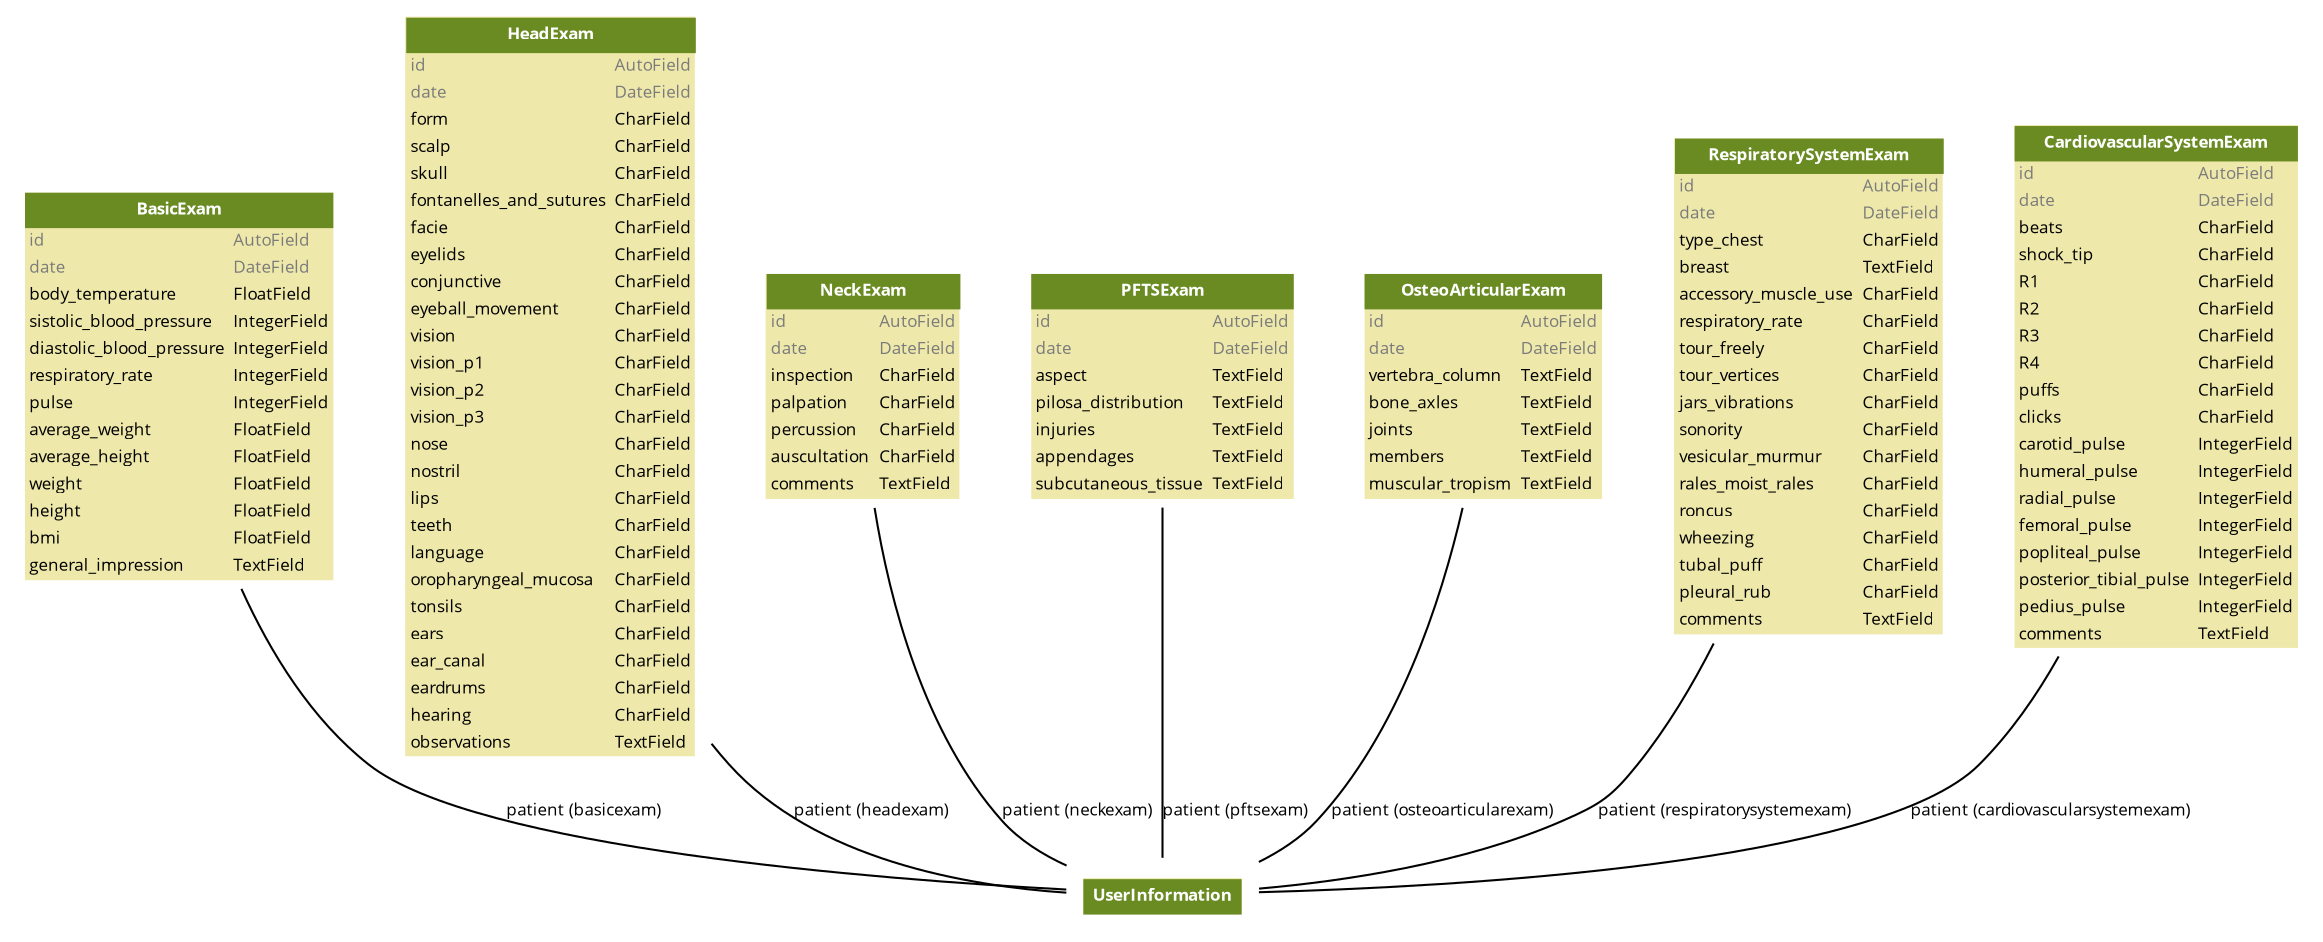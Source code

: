 
digraph name {
  fontname = "Open Sans"
  fontsize = 8

  node [
    fontname = "Open Sans"
    fontsize = 8
    shape = "plaintext"
  ]
  edge [
    fontname = "Open Sans"
    fontsize = 8
  ]


    HistoriaClinica_models_BasicExam [label=<
    <TABLE BGCOLOR="palegoldenrod" BORDER="0" CELLBORDER="0" CELLSPACING="0">
     <TR><TD COLSPAN="2" CELLPADDING="4" ALIGN="CENTER" BGCOLOR="olivedrab4"
     ><FONT FACE="Open Sans Bold" COLOR="white"
     >BasicExam</FONT></TD></TR>
    
        
        <TR><TD ALIGN="LEFT" BORDER="0"
        ><FONT COLOR="#7B7B7B" FACE="Open Sans">id</FONT
        ></TD>
        <TD ALIGN="LEFT"
        ><FONT COLOR="#7B7B7B" FACE="Open Sans">AutoField</FONT
        ></TD></TR>
        
        <TR><TD ALIGN="LEFT" BORDER="0"
        ><FONT COLOR="#7B7B7B" FACE="Open Sans">date</FONT
        ></TD>
        <TD ALIGN="LEFT"
        ><FONT COLOR="#7B7B7B" FACE="Open Sans">DateField</FONT
        ></TD></TR>
        
        <TR><TD ALIGN="LEFT" BORDER="0"
        ><FONT FACE="Open Sans">body_temperature</FONT
        ></TD>
        <TD ALIGN="LEFT"
        ><FONT FACE="Open Sans">FloatField</FONT
        ></TD></TR>
        
        <TR><TD ALIGN="LEFT" BORDER="0"
        ><FONT FACE="Open Sans">sistolic_blood_pressure</FONT
        ></TD>
        <TD ALIGN="LEFT"
        ><FONT FACE="Open Sans">IntegerField</FONT
        ></TD></TR>
        
        <TR><TD ALIGN="LEFT" BORDER="0"
        ><FONT FACE="Open Sans">diastolic_blood_pressure</FONT
        ></TD>
        <TD ALIGN="LEFT"
        ><FONT FACE="Open Sans">IntegerField</FONT
        ></TD></TR>
        
        <TR><TD ALIGN="LEFT" BORDER="0"
        ><FONT FACE="Open Sans">respiratory_rate</FONT
        ></TD>
        <TD ALIGN="LEFT"
        ><FONT FACE="Open Sans">IntegerField</FONT
        ></TD></TR>
        
        <TR><TD ALIGN="LEFT" BORDER="0"
        ><FONT FACE="Open Sans">pulse</FONT
        ></TD>
        <TD ALIGN="LEFT"
        ><FONT FACE="Open Sans">IntegerField</FONT
        ></TD></TR>
        
        <TR><TD ALIGN="LEFT" BORDER="0"
        ><FONT FACE="Open Sans">average_weight</FONT
        ></TD>
        <TD ALIGN="LEFT"
        ><FONT FACE="Open Sans">FloatField</FONT
        ></TD></TR>
        
        <TR><TD ALIGN="LEFT" BORDER="0"
        ><FONT FACE="Open Sans">average_height</FONT
        ></TD>
        <TD ALIGN="LEFT"
        ><FONT FACE="Open Sans">FloatField</FONT
        ></TD></TR>
        
        <TR><TD ALIGN="LEFT" BORDER="0"
        ><FONT FACE="Open Sans">weight</FONT
        ></TD>
        <TD ALIGN="LEFT"
        ><FONT FACE="Open Sans">FloatField</FONT
        ></TD></TR>
        
        <TR><TD ALIGN="LEFT" BORDER="0"
        ><FONT FACE="Open Sans">height</FONT
        ></TD>
        <TD ALIGN="LEFT"
        ><FONT FACE="Open Sans">FloatField</FONT
        ></TD></TR>
        
        <TR><TD ALIGN="LEFT" BORDER="0"
        ><FONT FACE="Open Sans">bmi</FONT
        ></TD>
        <TD ALIGN="LEFT"
        ><FONT FACE="Open Sans">FloatField</FONT
        ></TD></TR>
        
        <TR><TD ALIGN="LEFT" BORDER="0"
        ><FONT FACE="Open Sans">general_impression</FONT
        ></TD>
        <TD ALIGN="LEFT"
        ><FONT FACE="Open Sans">TextField</FONT
        ></TD></TR>
        
    
    </TABLE>
    >]

    HistoriaClinica_models_HeadExam [label=<
    <TABLE BGCOLOR="palegoldenrod" BORDER="0" CELLBORDER="0" CELLSPACING="0">
     <TR><TD COLSPAN="2" CELLPADDING="4" ALIGN="CENTER" BGCOLOR="olivedrab4"
     ><FONT FACE="Open Sans Bold" COLOR="white"
     >HeadExam</FONT></TD></TR>
    
        
        <TR><TD ALIGN="LEFT" BORDER="0"
        ><FONT COLOR="#7B7B7B" FACE="Open Sans">id</FONT
        ></TD>
        <TD ALIGN="LEFT"
        ><FONT COLOR="#7B7B7B" FACE="Open Sans">AutoField</FONT
        ></TD></TR>
        
        <TR><TD ALIGN="LEFT" BORDER="0"
        ><FONT COLOR="#7B7B7B" FACE="Open Sans">date</FONT
        ></TD>
        <TD ALIGN="LEFT"
        ><FONT COLOR="#7B7B7B" FACE="Open Sans">DateField</FONT
        ></TD></TR>
        
        <TR><TD ALIGN="LEFT" BORDER="0"
        ><FONT FACE="Open Sans">form</FONT
        ></TD>
        <TD ALIGN="LEFT"
        ><FONT FACE="Open Sans">CharField</FONT
        ></TD></TR>
        
        <TR><TD ALIGN="LEFT" BORDER="0"
        ><FONT FACE="Open Sans">scalp</FONT
        ></TD>
        <TD ALIGN="LEFT"
        ><FONT FACE="Open Sans">CharField</FONT
        ></TD></TR>
        
        <TR><TD ALIGN="LEFT" BORDER="0"
        ><FONT FACE="Open Sans">skull</FONT
        ></TD>
        <TD ALIGN="LEFT"
        ><FONT FACE="Open Sans">CharField</FONT
        ></TD></TR>
        
        <TR><TD ALIGN="LEFT" BORDER="0"
        ><FONT FACE="Open Sans">fontanelles_and_sutures</FONT
        ></TD>
        <TD ALIGN="LEFT"
        ><FONT FACE="Open Sans">CharField</FONT
        ></TD></TR>
        
        <TR><TD ALIGN="LEFT" BORDER="0"
        ><FONT FACE="Open Sans">facie</FONT
        ></TD>
        <TD ALIGN="LEFT"
        ><FONT FACE="Open Sans">CharField</FONT
        ></TD></TR>
        
        <TR><TD ALIGN="LEFT" BORDER="0"
        ><FONT FACE="Open Sans">eyelids</FONT
        ></TD>
        <TD ALIGN="LEFT"
        ><FONT FACE="Open Sans">CharField</FONT
        ></TD></TR>
        
        <TR><TD ALIGN="LEFT" BORDER="0"
        ><FONT FACE="Open Sans">conjunctive</FONT
        ></TD>
        <TD ALIGN="LEFT"
        ><FONT FACE="Open Sans">CharField</FONT
        ></TD></TR>
        
        <TR><TD ALIGN="LEFT" BORDER="0"
        ><FONT FACE="Open Sans">eyeball_movement</FONT
        ></TD>
        <TD ALIGN="LEFT"
        ><FONT FACE="Open Sans">CharField</FONT
        ></TD></TR>
        
        <TR><TD ALIGN="LEFT" BORDER="0"
        ><FONT FACE="Open Sans">vision</FONT
        ></TD>
        <TD ALIGN="LEFT"
        ><FONT FACE="Open Sans">CharField</FONT
        ></TD></TR>
        
        <TR><TD ALIGN="LEFT" BORDER="0"
        ><FONT FACE="Open Sans">vision_p1</FONT
        ></TD>
        <TD ALIGN="LEFT"
        ><FONT FACE="Open Sans">CharField</FONT
        ></TD></TR>
        
        <TR><TD ALIGN="LEFT" BORDER="0"
        ><FONT FACE="Open Sans">vision_p2</FONT
        ></TD>
        <TD ALIGN="LEFT"
        ><FONT FACE="Open Sans">CharField</FONT
        ></TD></TR>
        
        <TR><TD ALIGN="LEFT" BORDER="0"
        ><FONT FACE="Open Sans">vision_p3</FONT
        ></TD>
        <TD ALIGN="LEFT"
        ><FONT FACE="Open Sans">CharField</FONT
        ></TD></TR>
        
        <TR><TD ALIGN="LEFT" BORDER="0"
        ><FONT FACE="Open Sans">nose</FONT
        ></TD>
        <TD ALIGN="LEFT"
        ><FONT FACE="Open Sans">CharField</FONT
        ></TD></TR>
        
        <TR><TD ALIGN="LEFT" BORDER="0"
        ><FONT FACE="Open Sans">nostril</FONT
        ></TD>
        <TD ALIGN="LEFT"
        ><FONT FACE="Open Sans">CharField</FONT
        ></TD></TR>
        
        <TR><TD ALIGN="LEFT" BORDER="0"
        ><FONT FACE="Open Sans">lips</FONT
        ></TD>
        <TD ALIGN="LEFT"
        ><FONT FACE="Open Sans">CharField</FONT
        ></TD></TR>
        
        <TR><TD ALIGN="LEFT" BORDER="0"
        ><FONT FACE="Open Sans">teeth</FONT
        ></TD>
        <TD ALIGN="LEFT"
        ><FONT FACE="Open Sans">CharField</FONT
        ></TD></TR>
        
        <TR><TD ALIGN="LEFT" BORDER="0"
        ><FONT FACE="Open Sans">language</FONT
        ></TD>
        <TD ALIGN="LEFT"
        ><FONT FACE="Open Sans">CharField</FONT
        ></TD></TR>
        
        <TR><TD ALIGN="LEFT" BORDER="0"
        ><FONT FACE="Open Sans">oropharyngeal_mucosa</FONT
        ></TD>
        <TD ALIGN="LEFT"
        ><FONT FACE="Open Sans">CharField</FONT
        ></TD></TR>
        
        <TR><TD ALIGN="LEFT" BORDER="0"
        ><FONT FACE="Open Sans">tonsils</FONT
        ></TD>
        <TD ALIGN="LEFT"
        ><FONT FACE="Open Sans">CharField</FONT
        ></TD></TR>
        
        <TR><TD ALIGN="LEFT" BORDER="0"
        ><FONT FACE="Open Sans">ears</FONT
        ></TD>
        <TD ALIGN="LEFT"
        ><FONT FACE="Open Sans">CharField</FONT
        ></TD></TR>
        
        <TR><TD ALIGN="LEFT" BORDER="0"
        ><FONT FACE="Open Sans">ear_canal</FONT
        ></TD>
        <TD ALIGN="LEFT"
        ><FONT FACE="Open Sans">CharField</FONT
        ></TD></TR>
        
        <TR><TD ALIGN="LEFT" BORDER="0"
        ><FONT FACE="Open Sans">eardrums</FONT
        ></TD>
        <TD ALIGN="LEFT"
        ><FONT FACE="Open Sans">CharField</FONT
        ></TD></TR>
        
        <TR><TD ALIGN="LEFT" BORDER="0"
        ><FONT FACE="Open Sans">hearing</FONT
        ></TD>
        <TD ALIGN="LEFT"
        ><FONT FACE="Open Sans">CharField</FONT
        ></TD></TR>
        
        <TR><TD ALIGN="LEFT" BORDER="0"
        ><FONT FACE="Open Sans">observations</FONT
        ></TD>
        <TD ALIGN="LEFT"
        ><FONT FACE="Open Sans">TextField</FONT
        ></TD></TR>
        
    
    </TABLE>
    >]

    HistoriaClinica_models_NeckExam [label=<
    <TABLE BGCOLOR="palegoldenrod" BORDER="0" CELLBORDER="0" CELLSPACING="0">
     <TR><TD COLSPAN="2" CELLPADDING="4" ALIGN="CENTER" BGCOLOR="olivedrab4"
     ><FONT FACE="Open Sans Bold" COLOR="white"
     >NeckExam</FONT></TD></TR>
    
        
        <TR><TD ALIGN="LEFT" BORDER="0"
        ><FONT COLOR="#7B7B7B" FACE="Open Sans">id</FONT
        ></TD>
        <TD ALIGN="LEFT"
        ><FONT COLOR="#7B7B7B" FACE="Open Sans">AutoField</FONT
        ></TD></TR>
        
        <TR><TD ALIGN="LEFT" BORDER="0"
        ><FONT COLOR="#7B7B7B" FACE="Open Sans">date</FONT
        ></TD>
        <TD ALIGN="LEFT"
        ><FONT COLOR="#7B7B7B" FACE="Open Sans">DateField</FONT
        ></TD></TR>
        
        <TR><TD ALIGN="LEFT" BORDER="0"
        ><FONT FACE="Open Sans">inspection</FONT
        ></TD>
        <TD ALIGN="LEFT"
        ><FONT FACE="Open Sans">CharField</FONT
        ></TD></TR>
        
        <TR><TD ALIGN="LEFT" BORDER="0"
        ><FONT FACE="Open Sans">palpation</FONT
        ></TD>
        <TD ALIGN="LEFT"
        ><FONT FACE="Open Sans">CharField</FONT
        ></TD></TR>
        
        <TR><TD ALIGN="LEFT" BORDER="0"
        ><FONT FACE="Open Sans">percussion</FONT
        ></TD>
        <TD ALIGN="LEFT"
        ><FONT FACE="Open Sans">CharField</FONT
        ></TD></TR>
        
        <TR><TD ALIGN="LEFT" BORDER="0"
        ><FONT FACE="Open Sans">auscultation</FONT
        ></TD>
        <TD ALIGN="LEFT"
        ><FONT FACE="Open Sans">CharField</FONT
        ></TD></TR>
        
        <TR><TD ALIGN="LEFT" BORDER="0"
        ><FONT FACE="Open Sans">comments</FONT
        ></TD>
        <TD ALIGN="LEFT"
        ><FONT FACE="Open Sans">TextField</FONT
        ></TD></TR>
        
    
    </TABLE>
    >]

    HistoriaClinica_models_PFTSExam [label=<
    <TABLE BGCOLOR="palegoldenrod" BORDER="0" CELLBORDER="0" CELLSPACING="0">
     <TR><TD COLSPAN="2" CELLPADDING="4" ALIGN="CENTER" BGCOLOR="olivedrab4"
     ><FONT FACE="Open Sans Bold" COLOR="white"
     >PFTSExam</FONT></TD></TR>
    
        
        <TR><TD ALIGN="LEFT" BORDER="0"
        ><FONT COLOR="#7B7B7B" FACE="Open Sans">id</FONT
        ></TD>
        <TD ALIGN="LEFT"
        ><FONT COLOR="#7B7B7B" FACE="Open Sans">AutoField</FONT
        ></TD></TR>
        
        <TR><TD ALIGN="LEFT" BORDER="0"
        ><FONT COLOR="#7B7B7B" FACE="Open Sans">date</FONT
        ></TD>
        <TD ALIGN="LEFT"
        ><FONT COLOR="#7B7B7B" FACE="Open Sans">DateField</FONT
        ></TD></TR>
        
        <TR><TD ALIGN="LEFT" BORDER="0"
        ><FONT FACE="Open Sans">aspect</FONT
        ></TD>
        <TD ALIGN="LEFT"
        ><FONT FACE="Open Sans">TextField</FONT
        ></TD></TR>
        
        <TR><TD ALIGN="LEFT" BORDER="0"
        ><FONT FACE="Open Sans">pilosa_distribution</FONT
        ></TD>
        <TD ALIGN="LEFT"
        ><FONT FACE="Open Sans">TextField</FONT
        ></TD></TR>
        
        <TR><TD ALIGN="LEFT" BORDER="0"
        ><FONT FACE="Open Sans">injuries</FONT
        ></TD>
        <TD ALIGN="LEFT"
        ><FONT FACE="Open Sans">TextField</FONT
        ></TD></TR>
        
        <TR><TD ALIGN="LEFT" BORDER="0"
        ><FONT FACE="Open Sans">appendages</FONT
        ></TD>
        <TD ALIGN="LEFT"
        ><FONT FACE="Open Sans">TextField</FONT
        ></TD></TR>
        
        <TR><TD ALIGN="LEFT" BORDER="0"
        ><FONT FACE="Open Sans">subcutaneous_tissue</FONT
        ></TD>
        <TD ALIGN="LEFT"
        ><FONT FACE="Open Sans">TextField</FONT
        ></TD></TR>
        
    
    </TABLE>
    >]

    HistoriaClinica_models_OsteoArticularExam [label=<
    <TABLE BGCOLOR="palegoldenrod" BORDER="0" CELLBORDER="0" CELLSPACING="0">
     <TR><TD COLSPAN="2" CELLPADDING="4" ALIGN="CENTER" BGCOLOR="olivedrab4"
     ><FONT FACE="Open Sans Bold" COLOR="white"
     >OsteoArticularExam</FONT></TD></TR>
    
        
        <TR><TD ALIGN="LEFT" BORDER="0"
        ><FONT COLOR="#7B7B7B" FACE="Open Sans">id</FONT
        ></TD>
        <TD ALIGN="LEFT"
        ><FONT COLOR="#7B7B7B" FACE="Open Sans">AutoField</FONT
        ></TD></TR>
        
        <TR><TD ALIGN="LEFT" BORDER="0"
        ><FONT COLOR="#7B7B7B" FACE="Open Sans">date</FONT
        ></TD>
        <TD ALIGN="LEFT"
        ><FONT COLOR="#7B7B7B" FACE="Open Sans">DateField</FONT
        ></TD></TR>
        
        <TR><TD ALIGN="LEFT" BORDER="0"
        ><FONT FACE="Open Sans">vertebra_column</FONT
        ></TD>
        <TD ALIGN="LEFT"
        ><FONT FACE="Open Sans">TextField</FONT
        ></TD></TR>
        
        <TR><TD ALIGN="LEFT" BORDER="0"
        ><FONT FACE="Open Sans">bone_axles</FONT
        ></TD>
        <TD ALIGN="LEFT"
        ><FONT FACE="Open Sans">TextField</FONT
        ></TD></TR>
        
        <TR><TD ALIGN="LEFT" BORDER="0"
        ><FONT FACE="Open Sans">joints</FONT
        ></TD>
        <TD ALIGN="LEFT"
        ><FONT FACE="Open Sans">TextField</FONT
        ></TD></TR>
        
        <TR><TD ALIGN="LEFT" BORDER="0"
        ><FONT FACE="Open Sans">members</FONT
        ></TD>
        <TD ALIGN="LEFT"
        ><FONT FACE="Open Sans">TextField</FONT
        ></TD></TR>
        
        <TR><TD ALIGN="LEFT" BORDER="0"
        ><FONT FACE="Open Sans">muscular_tropism</FONT
        ></TD>
        <TD ALIGN="LEFT"
        ><FONT FACE="Open Sans">TextField</FONT
        ></TD></TR>
        
    
    </TABLE>
    >]

    HistoriaClinica_models_RespiratorySystemExam [label=<
    <TABLE BGCOLOR="palegoldenrod" BORDER="0" CELLBORDER="0" CELLSPACING="0">
     <TR><TD COLSPAN="2" CELLPADDING="4" ALIGN="CENTER" BGCOLOR="olivedrab4"
     ><FONT FACE="Open Sans Bold" COLOR="white"
     >RespiratorySystemExam</FONT></TD></TR>
    
        
        <TR><TD ALIGN="LEFT" BORDER="0"
        ><FONT COLOR="#7B7B7B" FACE="Open Sans">id</FONT
        ></TD>
        <TD ALIGN="LEFT"
        ><FONT COLOR="#7B7B7B" FACE="Open Sans">AutoField</FONT
        ></TD></TR>
        
        <TR><TD ALIGN="LEFT" BORDER="0"
        ><FONT COLOR="#7B7B7B" FACE="Open Sans">date</FONT
        ></TD>
        <TD ALIGN="LEFT"
        ><FONT COLOR="#7B7B7B" FACE="Open Sans">DateField</FONT
        ></TD></TR>
        
        <TR><TD ALIGN="LEFT" BORDER="0"
        ><FONT FACE="Open Sans">type_chest</FONT
        ></TD>
        <TD ALIGN="LEFT"
        ><FONT FACE="Open Sans">CharField</FONT
        ></TD></TR>
        
        <TR><TD ALIGN="LEFT" BORDER="0"
        ><FONT FACE="Open Sans">breast</FONT
        ></TD>
        <TD ALIGN="LEFT"
        ><FONT FACE="Open Sans">TextField</FONT
        ></TD></TR>
        
        <TR><TD ALIGN="LEFT" BORDER="0"
        ><FONT FACE="Open Sans">accessory_muscle_use</FONT
        ></TD>
        <TD ALIGN="LEFT"
        ><FONT FACE="Open Sans">CharField</FONT
        ></TD></TR>
        
        <TR><TD ALIGN="LEFT" BORDER="0"
        ><FONT FACE="Open Sans">respiratory_rate</FONT
        ></TD>
        <TD ALIGN="LEFT"
        ><FONT FACE="Open Sans">CharField</FONT
        ></TD></TR>
        
        <TR><TD ALIGN="LEFT" BORDER="0"
        ><FONT FACE="Open Sans">tour_freely</FONT
        ></TD>
        <TD ALIGN="LEFT"
        ><FONT FACE="Open Sans">CharField</FONT
        ></TD></TR>
        
        <TR><TD ALIGN="LEFT" BORDER="0"
        ><FONT FACE="Open Sans">tour_vertices</FONT
        ></TD>
        <TD ALIGN="LEFT"
        ><FONT FACE="Open Sans">CharField</FONT
        ></TD></TR>
        
        <TR><TD ALIGN="LEFT" BORDER="0"
        ><FONT FACE="Open Sans">jars_vibrations</FONT
        ></TD>
        <TD ALIGN="LEFT"
        ><FONT FACE="Open Sans">CharField</FONT
        ></TD></TR>
        
        <TR><TD ALIGN="LEFT" BORDER="0"
        ><FONT FACE="Open Sans">sonority</FONT
        ></TD>
        <TD ALIGN="LEFT"
        ><FONT FACE="Open Sans">CharField</FONT
        ></TD></TR>
        
        <TR><TD ALIGN="LEFT" BORDER="0"
        ><FONT FACE="Open Sans">vesicular_murmur</FONT
        ></TD>
        <TD ALIGN="LEFT"
        ><FONT FACE="Open Sans">CharField</FONT
        ></TD></TR>
        
        <TR><TD ALIGN="LEFT" BORDER="0"
        ><FONT FACE="Open Sans">rales_moist_rales</FONT
        ></TD>
        <TD ALIGN="LEFT"
        ><FONT FACE="Open Sans">CharField</FONT
        ></TD></TR>
        
        <TR><TD ALIGN="LEFT" BORDER="0"
        ><FONT FACE="Open Sans">roncus</FONT
        ></TD>
        <TD ALIGN="LEFT"
        ><FONT FACE="Open Sans">CharField</FONT
        ></TD></TR>
        
        <TR><TD ALIGN="LEFT" BORDER="0"
        ><FONT FACE="Open Sans">wheezing</FONT
        ></TD>
        <TD ALIGN="LEFT"
        ><FONT FACE="Open Sans">CharField</FONT
        ></TD></TR>
        
        <TR><TD ALIGN="LEFT" BORDER="0"
        ><FONT FACE="Open Sans">tubal_puff</FONT
        ></TD>
        <TD ALIGN="LEFT"
        ><FONT FACE="Open Sans">CharField</FONT
        ></TD></TR>
        
        <TR><TD ALIGN="LEFT" BORDER="0"
        ><FONT FACE="Open Sans">pleural_rub</FONT
        ></TD>
        <TD ALIGN="LEFT"
        ><FONT FACE="Open Sans">CharField</FONT
        ></TD></TR>
        
        <TR><TD ALIGN="LEFT" BORDER="0"
        ><FONT FACE="Open Sans">comments</FONT
        ></TD>
        <TD ALIGN="LEFT"
        ><FONT FACE="Open Sans">TextField</FONT
        ></TD></TR>
        
    
    </TABLE>
    >]

    HistoriaClinica_models_CardiovascularSystemExam [label=<
    <TABLE BGCOLOR="palegoldenrod" BORDER="0" CELLBORDER="0" CELLSPACING="0">
     <TR><TD COLSPAN="2" CELLPADDING="4" ALIGN="CENTER" BGCOLOR="olivedrab4"
     ><FONT FACE="Open Sans Bold" COLOR="white"
     >CardiovascularSystemExam</FONT></TD></TR>
    
        
        <TR><TD ALIGN="LEFT" BORDER="0"
        ><FONT COLOR="#7B7B7B" FACE="Open Sans">id</FONT
        ></TD>
        <TD ALIGN="LEFT"
        ><FONT COLOR="#7B7B7B" FACE="Open Sans">AutoField</FONT
        ></TD></TR>
        
        <TR><TD ALIGN="LEFT" BORDER="0"
        ><FONT COLOR="#7B7B7B" FACE="Open Sans">date</FONT
        ></TD>
        <TD ALIGN="LEFT"
        ><FONT COLOR="#7B7B7B" FACE="Open Sans">DateField</FONT
        ></TD></TR>
        
        <TR><TD ALIGN="LEFT" BORDER="0"
        ><FONT FACE="Open Sans">beats</FONT
        ></TD>
        <TD ALIGN="LEFT"
        ><FONT FACE="Open Sans">CharField</FONT
        ></TD></TR>
        
        <TR><TD ALIGN="LEFT" BORDER="0"
        ><FONT FACE="Open Sans">shock_tip</FONT
        ></TD>
        <TD ALIGN="LEFT"
        ><FONT FACE="Open Sans">CharField</FONT
        ></TD></TR>
        
        <TR><TD ALIGN="LEFT" BORDER="0"
        ><FONT FACE="Open Sans">R1</FONT
        ></TD>
        <TD ALIGN="LEFT"
        ><FONT FACE="Open Sans">CharField</FONT
        ></TD></TR>
        
        <TR><TD ALIGN="LEFT" BORDER="0"
        ><FONT FACE="Open Sans">R2</FONT
        ></TD>
        <TD ALIGN="LEFT"
        ><FONT FACE="Open Sans">CharField</FONT
        ></TD></TR>
        
        <TR><TD ALIGN="LEFT" BORDER="0"
        ><FONT FACE="Open Sans">R3</FONT
        ></TD>
        <TD ALIGN="LEFT"
        ><FONT FACE="Open Sans">CharField</FONT
        ></TD></TR>
        
        <TR><TD ALIGN="LEFT" BORDER="0"
        ><FONT FACE="Open Sans">R4</FONT
        ></TD>
        <TD ALIGN="LEFT"
        ><FONT FACE="Open Sans">CharField</FONT
        ></TD></TR>
        
        <TR><TD ALIGN="LEFT" BORDER="0"
        ><FONT FACE="Open Sans">puffs</FONT
        ></TD>
        <TD ALIGN="LEFT"
        ><FONT FACE="Open Sans">CharField</FONT
        ></TD></TR>
        
        <TR><TD ALIGN="LEFT" BORDER="0"
        ><FONT FACE="Open Sans">clicks</FONT
        ></TD>
        <TD ALIGN="LEFT"
        ><FONT FACE="Open Sans">CharField</FONT
        ></TD></TR>
        
        <TR><TD ALIGN="LEFT" BORDER="0"
        ><FONT FACE="Open Sans">carotid_pulse</FONT
        ></TD>
        <TD ALIGN="LEFT"
        ><FONT FACE="Open Sans">IntegerField</FONT
        ></TD></TR>
        
        <TR><TD ALIGN="LEFT" BORDER="0"
        ><FONT FACE="Open Sans">humeral_pulse</FONT
        ></TD>
        <TD ALIGN="LEFT"
        ><FONT FACE="Open Sans">IntegerField</FONT
        ></TD></TR>
        
        <TR><TD ALIGN="LEFT" BORDER="0"
        ><FONT FACE="Open Sans">radial_pulse</FONT
        ></TD>
        <TD ALIGN="LEFT"
        ><FONT FACE="Open Sans">IntegerField</FONT
        ></TD></TR>
        
        <TR><TD ALIGN="LEFT" BORDER="0"
        ><FONT FACE="Open Sans">femoral_pulse</FONT
        ></TD>
        <TD ALIGN="LEFT"
        ><FONT FACE="Open Sans">IntegerField</FONT
        ></TD></TR>
        
        <TR><TD ALIGN="LEFT" BORDER="0"
        ><FONT FACE="Open Sans">popliteal_pulse</FONT
        ></TD>
        <TD ALIGN="LEFT"
        ><FONT FACE="Open Sans">IntegerField</FONT
        ></TD></TR>
        
        <TR><TD ALIGN="LEFT" BORDER="0"
        ><FONT FACE="Open Sans">posterior_tibial_pulse</FONT
        ></TD>
        <TD ALIGN="LEFT"
        ><FONT FACE="Open Sans">IntegerField</FONT
        ></TD></TR>
        
        <TR><TD ALIGN="LEFT" BORDER="0"
        ><FONT FACE="Open Sans">pedius_pulse</FONT
        ></TD>
        <TD ALIGN="LEFT"
        ><FONT FACE="Open Sans">IntegerField</FONT
        ></TD></TR>
        
        <TR><TD ALIGN="LEFT" BORDER="0"
        ><FONT FACE="Open Sans">comments</FONT
        ></TD>
        <TD ALIGN="LEFT"
        ><FONT FACE="Open Sans">TextField</FONT
        ></TD></TR>
        
    
    </TABLE>
    >]

    
 
  django_contrib_auth_models_User [label=<
      <TABLE BGCOLOR="palegoldenrod" BORDER="0" CELLBORDER="0" CELLSPACING="0">
      <TR><TD COLSPAN="2" CELLPADDING="4" ALIGN="CENTER" BGCOLOR="olivedrab4"
      ><FONT FACE="Open Sans Bold" COLOR="white"
	  >User</FONT></TD></TR>
      </TABLE>
      >]
  
  HistoriaClinica_models_BasicExam -> django_contrib_auth_models_User
  [label="patient (basicexam)"] [arrowhead=none, arrowtail=dot];
  

  
  
  django_contrib_auth_models_User [label=<
      <TABLE BGCOLOR="palegoldenrod" BORDER="0" CELLBORDER="0" CELLSPACING="0">
      <TR><TD COLSPAN="2" CELLPADDING="4" ALIGN="CENTER" BGCOLOR="olivedrab4"
      ><FONT FACE="Open Sans Bold" COLOR="white"
      >User</FONT></TD></TR>
      </TABLE>
      >]
  
  HistoriaClinica_models_HeadExam -> django_contrib_auth_models_User
  [label="patient (headexam)"] [arrowhead=none, arrowtail=dot];
  

  
  
  django_contrib_auth_models_User [label=<
      <TABLE BGCOLOR="palegoldenrod" BORDER="0" CELLBORDER="0" CELLSPACING="0">
      <TR><TD COLSPAN="2" CELLPADDING="4" ALIGN="CENTER" BGCOLOR="olivedrab4"
      ><FONT FACE="Open Sans Bold" COLOR="white"
      >User</FONT></TD></TR>
      </TABLE>
      >]
  
  HistoriaClinica_models_NeckExam -> django_contrib_auth_models_User
  [label="patient (neckexam)"] [arrowhead=none, arrowtail=dot];
  

  
  
  django_contrib_auth_models_User [label=<
      <TABLE BGCOLOR="palegoldenrod" BORDER="0" CELLBORDER="0" CELLSPACING="0">
      <TR><TD COLSPAN="2" CELLPADDING="4" ALIGN="CENTER" BGCOLOR="olivedrab4"
      ><FONT FACE="Open Sans Bold" COLOR="white"
      >User</FONT></TD></TR>
      </TABLE>
      >]
  
  HistoriaClinica_models_PFTSExam -> django_contrib_auth_models_User
  [label="patient (pftsexam)"] [arrowhead=none, arrowtail=dot];
  

  
  
  django_contrib_auth_models_User [label=<
      <TABLE BGCOLOR="palegoldenrod" BORDER="0" CELLBORDER="0" CELLSPACING="0">
      <TR><TD COLSPAN="2" CELLPADDING="4" ALIGN="CENTER" BGCOLOR="olivedrab4"
      ><FONT FACE="Open Sans Bold" COLOR="white"
      >User</FONT></TD></TR>
      </TABLE>
      >]
  
  HistoriaClinica_models_OsteoArticularExam -> django_contrib_auth_models_User
  [label="patient (osteoarticularexam)"] [arrowhead=none, arrowtail=dot];
  

  
  
  django_contrib_auth_models_User [label=<
      <TABLE BGCOLOR="palegoldenrod" BORDER="0" CELLBORDER="0" CELLSPACING="0">
      <TR><TD COLSPAN="2" CELLPADDING="4" ALIGN="CENTER" BGCOLOR="olivedrab4"
      ><FONT FACE="Open Sans Bold" COLOR="white"
      >User</FONT></TD></TR>
      </TABLE>
      >]
  
  HistoriaClinica_models_RespiratorySystemExam -> django_contrib_auth_models_User
  [label="patient (respiratorysystemexam)"] [arrowhead=none, arrowtail=dot];
  

  
  
  django_contrib_auth_models_User [label=<
      <TABLE BGCOLOR="palegoldenrod" BORDER="0" CELLBORDER="0" CELLSPACING="0">
      <TR><TD COLSPAN="2" CELLPADDING="4" ALIGN="CENTER" BGCOLOR="olivedrab4"
      ><FONT FACE="Open Sans Bold" COLOR="white"
      >User</FONT></TD></TR>
      </TABLE>
      >]
  
  HistoriaClinica_models_CardiovascularSystemExam -> django_contrib_auth_models_User
  [label="patient (cardiovascularsystemexam)"] [arrowhead=none, arrowtail=dot];
  

  django_contrib_auth_models_User [label=<
      <TABLE BGCOLOR="palegoldenrod" BORDER="0" CELLBORDER="0" CELLSPACING="0">
      <TR><TD COLSPAN="2" CELLPADDING="4" ALIGN="CENTER" BGCOLOR="olivedrab4"
      ><FONT FACE="Open Sans Bold" COLOR="white"
      >UserInformation</FONT></TD></TR>
      </TABLE>
      >]
  
  
}
